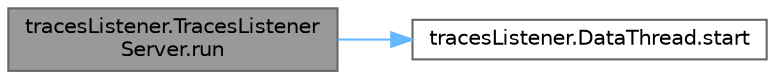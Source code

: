 digraph "tracesListener.TracesListenerServer.run"
{
 // LATEX_PDF_SIZE
  bgcolor="transparent";
  edge [fontname=Helvetica,fontsize=10,labelfontname=Helvetica,labelfontsize=10];
  node [fontname=Helvetica,fontsize=10,shape=box,height=0.2,width=0.4];
  rankdir="LR";
  Node1 [id="Node000001",label="tracesListener.TracesListener\lServer.run",height=0.2,width=0.4,color="gray40", fillcolor="grey60", style="filled", fontcolor="black",tooltip=" "];
  Node1 -> Node2 [id="edge1_Node000001_Node000002",color="steelblue1",style="solid",tooltip=" "];
  Node2 [id="Node000002",label="tracesListener.DataThread.start",height=0.2,width=0.4,color="grey40", fillcolor="white", style="filled",URL="$classtraces_listener_1_1_data_thread.html#a616eb588fdb41d6648a4e4b2c3eed5ff",tooltip=" "];
}
